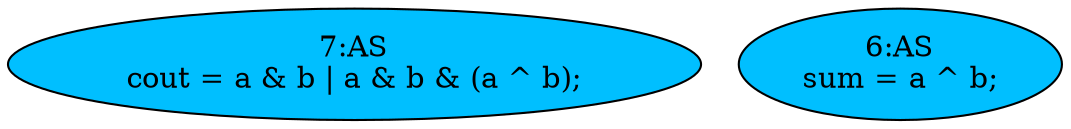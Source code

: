 strict digraph "compose( ,  )" {
	node [label="\N"];
	"7:AS"	[ast="<pyverilog.vparser.ast.Assign object at 0x7fd998523110>",
		def_var="['cout']",
		fillcolor=deepskyblue,
		label="7:AS
cout = a & b | a & b & (a ^ b);",
		statements="[]",
		style=filled,
		typ=Assign,
		use_var="['a', 'b', 'a', 'b', 'a', 'b']"];
	"6:AS"	[ast="<pyverilog.vparser.ast.Assign object at 0x7fd9985b5f10>",
		def_var="['sum']",
		fillcolor=deepskyblue,
		label="6:AS
sum = a ^ b;",
		statements="[]",
		style=filled,
		typ=Assign,
		use_var="['a', 'b']"];
}
